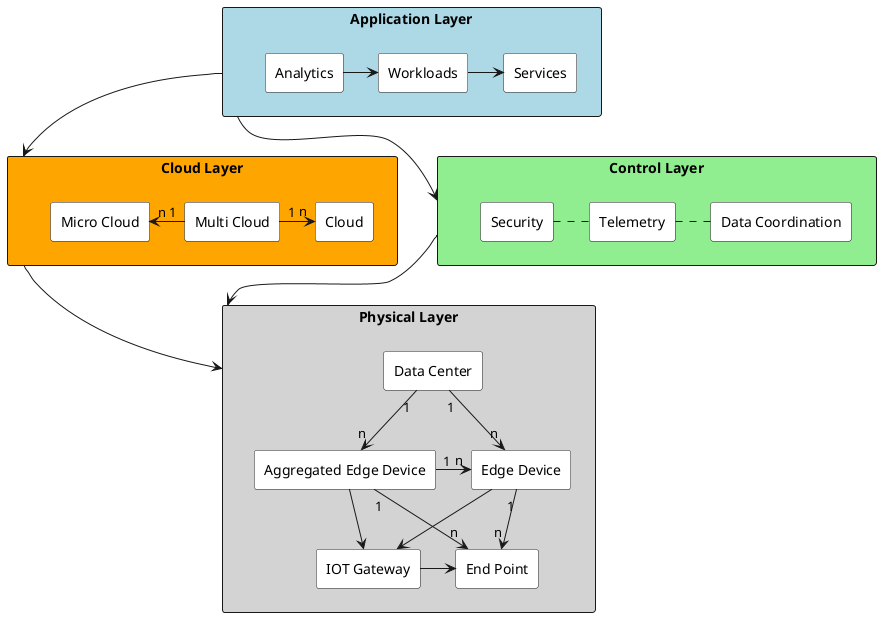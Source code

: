 @startuml

  rectangle "Application Layer" as AL #lightblue {
    rectangle Analytics #white
    rectangle Services #white
    rectangle Workloads #white
    Analytics -> Workloads
    Workloads -> Services
  }
  rectangle "Cloud Layer" as ClL #orange {
    rectangle "Multi Cloud" as MC #white
    rectangle Cloud #white
    rectangle "Micro Cloud" as uC #white
    MC "1" -> "n" Cloud
    MC "1" -left-> "n" uC

  }
  rectangle "Control Layer" as CL #lightgreen {
    rectangle Security #white
    rectangle Telemetry #white
    rectangle "Data Coordination" as CLDC #white
    Security . Telemetry
    CLDC .left. Telemetry

  }
  rectangle "Physical Layer" as PL #lightgray {
    rectangle "IOT Gateway" as IG #white
    rectangle "End Point" as Device #white
    rectangle "Edge Device" as ED #white
    rectangle "Aggregated Edge Device" as AED #white
    rectangle "Data Center" as DC #white
    IG -> Device
    AED --> IG
    ED --> IG
    ED "1" -> "n" Device
    AED "1" -> "n" ED
    AED "1" --> "n" Device
    DC "1" --> "n" ED
    DC "1" --> "n" AED

  }

 AL --> ClL
 AL --> CL
 ClL --> PL
 CL --> PL

@enduml
